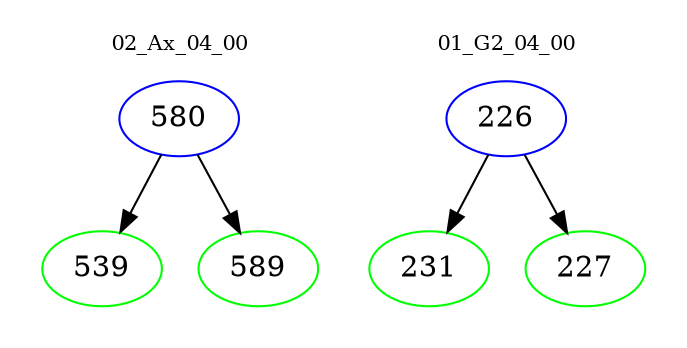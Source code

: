 digraph{
subgraph cluster_0 {
color = white
label = "02_Ax_04_00";
fontsize=10;
T0_580 [label="580", color="blue"]
T0_580 -> T0_539 [color="black"]
T0_539 [label="539", color="green"]
T0_580 -> T0_589 [color="black"]
T0_589 [label="589", color="green"]
}
subgraph cluster_1 {
color = white
label = "01_G2_04_00";
fontsize=10;
T1_226 [label="226", color="blue"]
T1_226 -> T1_231 [color="black"]
T1_231 [label="231", color="green"]
T1_226 -> T1_227 [color="black"]
T1_227 [label="227", color="green"]
}
}
